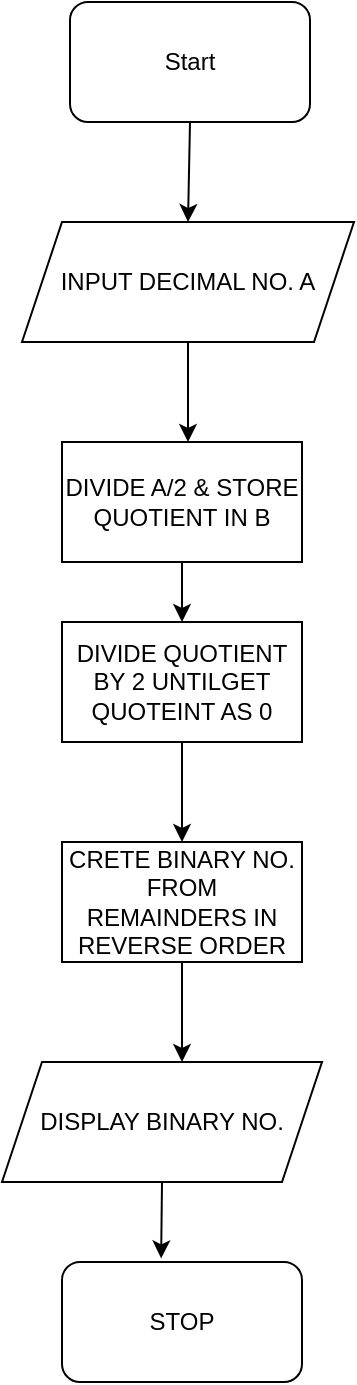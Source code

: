 <mxfile version="15.9.6" type="device"><diagram id="MjdjUTT9R2qjjWYr_2ju" name="Page-1"><mxGraphModel dx="1038" dy="579" grid="1" gridSize="10" guides="1" tooltips="1" connect="1" arrows="1" fold="1" page="1" pageScale="1" pageWidth="827" pageHeight="1169" math="0" shadow="0"><root><mxCell id="0"/><mxCell id="1" parent="0"/><mxCell id="s_42l5VjdRD1qwti8Nx--1" value="Start" style="rounded=1;whiteSpace=wrap;html=1;" vertex="1" parent="1"><mxGeometry x="354" y="50" width="120" height="60" as="geometry"/></mxCell><mxCell id="s_42l5VjdRD1qwti8Nx--2" value="INPUT DECIMAL NO. A" style="shape=parallelogram;perimeter=parallelogramPerimeter;whiteSpace=wrap;html=1;fixedSize=1;" vertex="1" parent="1"><mxGeometry x="330" y="160" width="166" height="60" as="geometry"/></mxCell><mxCell id="s_42l5VjdRD1qwti8Nx--3" value="DIVIDE A/2 &amp;amp; STORE QUOTIENT IN B" style="rounded=0;whiteSpace=wrap;html=1;" vertex="1" parent="1"><mxGeometry x="350" y="270" width="120" height="60" as="geometry"/></mxCell><mxCell id="s_42l5VjdRD1qwti8Nx--4" value="DIVIDE QUOTIENT BY 2 UNTILGET QUOTEINT AS 0" style="rounded=0;whiteSpace=wrap;html=1;" vertex="1" parent="1"><mxGeometry x="350" y="360" width="120" height="60" as="geometry"/></mxCell><mxCell id="s_42l5VjdRD1qwti8Nx--5" value="CRETE BINARY NO. FROM REMAINDERS IN REVERSE ORDER" style="rounded=0;whiteSpace=wrap;html=1;" vertex="1" parent="1"><mxGeometry x="350" y="470" width="120" height="60" as="geometry"/></mxCell><mxCell id="s_42l5VjdRD1qwti8Nx--6" value="DISPLAY BINARY NO." style="shape=parallelogram;perimeter=parallelogramPerimeter;whiteSpace=wrap;html=1;fixedSize=1;" vertex="1" parent="1"><mxGeometry x="320" y="580" width="160" height="60" as="geometry"/></mxCell><mxCell id="s_42l5VjdRD1qwti8Nx--7" value="STOP" style="rounded=1;whiteSpace=wrap;html=1;" vertex="1" parent="1"><mxGeometry x="350" y="680" width="120" height="60" as="geometry"/></mxCell><mxCell id="s_42l5VjdRD1qwti8Nx--8" value="" style="endArrow=classic;html=1;rounded=0;exitX=0.5;exitY=1;exitDx=0;exitDy=0;entryX=0.5;entryY=0;entryDx=0;entryDy=0;" edge="1" parent="1" source="s_42l5VjdRD1qwti8Nx--1" target="s_42l5VjdRD1qwti8Nx--2"><mxGeometry width="50" height="50" relative="1" as="geometry"><mxPoint x="390" y="170" as="sourcePoint"/><mxPoint x="440" y="120" as="targetPoint"/></mxGeometry></mxCell><mxCell id="s_42l5VjdRD1qwti8Nx--9" value="" style="endArrow=classic;html=1;rounded=0;exitX=0.5;exitY=1;exitDx=0;exitDy=0;" edge="1" parent="1" source="s_42l5VjdRD1qwti8Nx--2"><mxGeometry width="50" height="50" relative="1" as="geometry"><mxPoint x="390" y="370" as="sourcePoint"/><mxPoint x="413" y="270" as="targetPoint"/></mxGeometry></mxCell><mxCell id="s_42l5VjdRD1qwti8Nx--10" value="" style="endArrow=classic;html=1;rounded=0;exitX=0.5;exitY=1;exitDx=0;exitDy=0;entryX=0.5;entryY=0;entryDx=0;entryDy=0;" edge="1" parent="1" source="s_42l5VjdRD1qwti8Nx--3" target="s_42l5VjdRD1qwti8Nx--4"><mxGeometry width="50" height="50" relative="1" as="geometry"><mxPoint x="540" y="380" as="sourcePoint"/><mxPoint x="590" y="330" as="targetPoint"/></mxGeometry></mxCell><mxCell id="s_42l5VjdRD1qwti8Nx--11" value="" style="endArrow=classic;html=1;rounded=0;exitX=0.5;exitY=1;exitDx=0;exitDy=0;entryX=0.5;entryY=0;entryDx=0;entryDy=0;" edge="1" parent="1" source="s_42l5VjdRD1qwti8Nx--4" target="s_42l5VjdRD1qwti8Nx--5"><mxGeometry width="50" height="50" relative="1" as="geometry"><mxPoint x="390" y="470" as="sourcePoint"/><mxPoint x="440" y="420" as="targetPoint"/></mxGeometry></mxCell><mxCell id="s_42l5VjdRD1qwti8Nx--12" value="" style="endArrow=classic;html=1;rounded=0;exitX=0.5;exitY=1;exitDx=0;exitDy=0;" edge="1" parent="1" source="s_42l5VjdRD1qwti8Nx--5"><mxGeometry width="50" height="50" relative="1" as="geometry"><mxPoint x="390" y="670" as="sourcePoint"/><mxPoint x="410" y="580" as="targetPoint"/></mxGeometry></mxCell><mxCell id="s_42l5VjdRD1qwti8Nx--14" value="" style="endArrow=classic;html=1;rounded=0;exitX=0.5;exitY=1;exitDx=0;exitDy=0;entryX=0.413;entryY=-0.03;entryDx=0;entryDy=0;exitPerimeter=0;entryPerimeter=0;" edge="1" parent="1" source="s_42l5VjdRD1qwti8Nx--6" target="s_42l5VjdRD1qwti8Nx--7"><mxGeometry width="50" height="50" relative="1" as="geometry"><mxPoint x="390" y="670" as="sourcePoint"/><mxPoint x="440" y="620" as="targetPoint"/></mxGeometry></mxCell></root></mxGraphModel></diagram></mxfile>